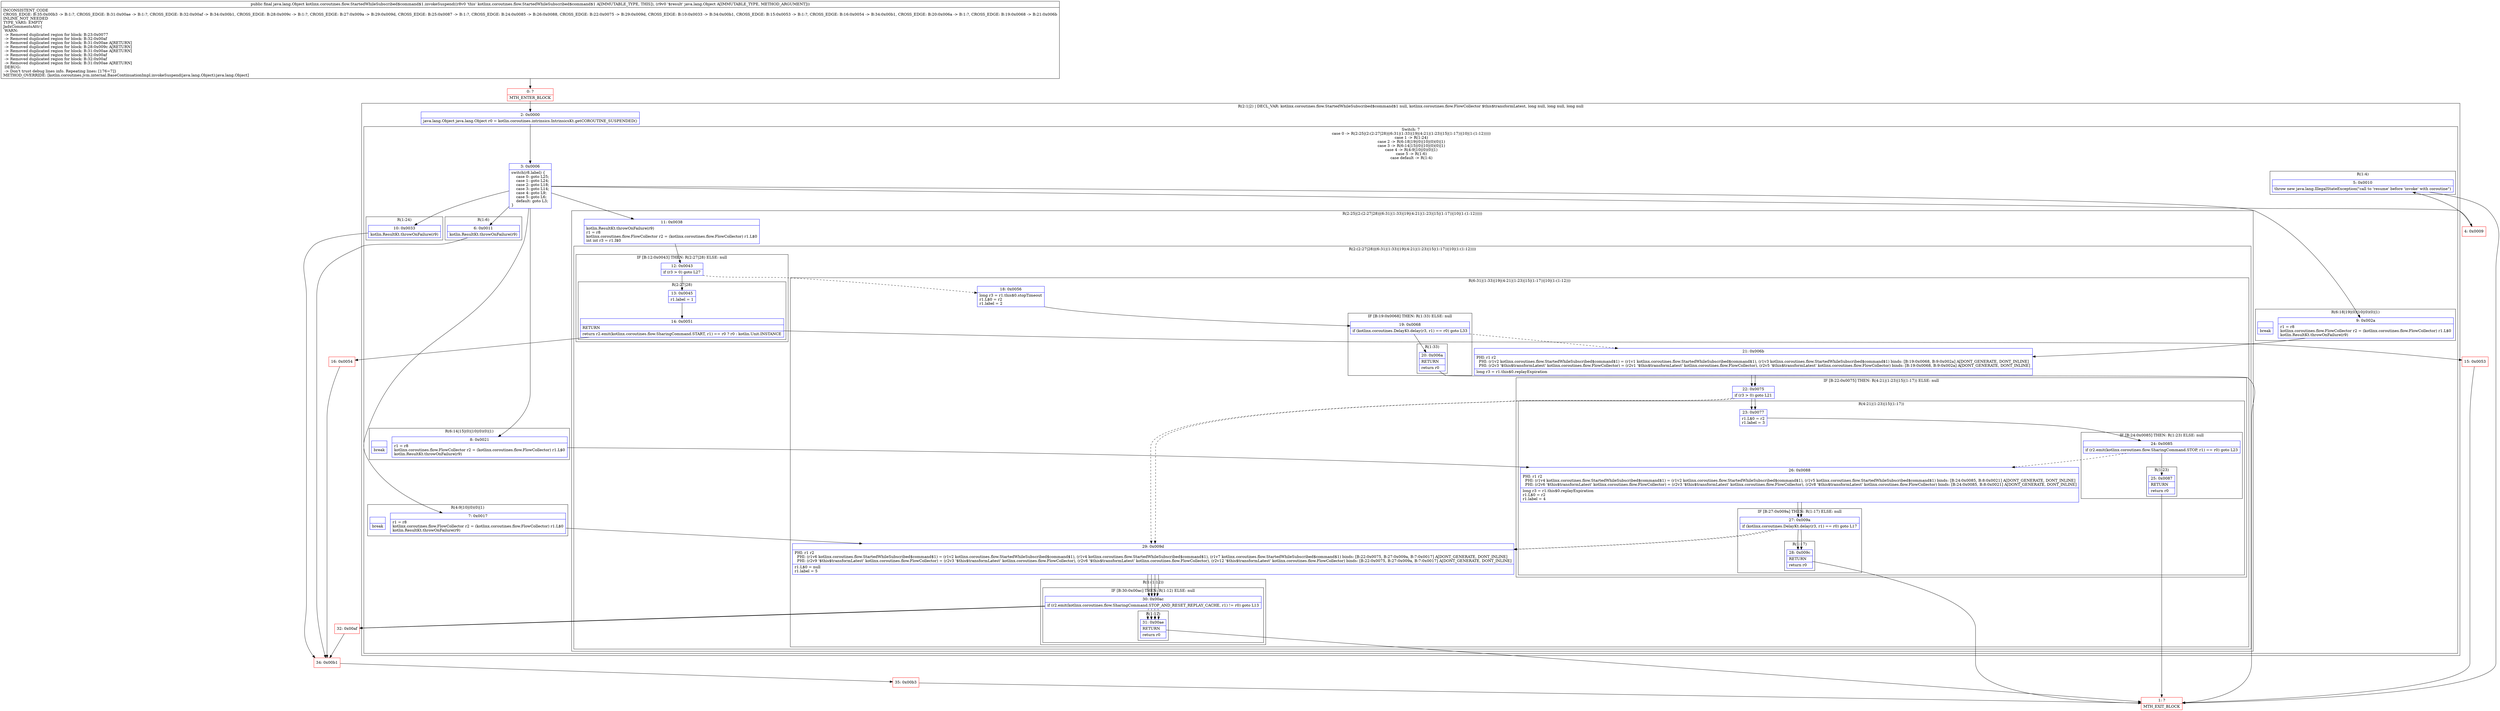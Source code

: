 digraph "CFG forkotlinx.coroutines.flow.StartedWhileSubscribed$command$1.invokeSuspend(Ljava\/lang\/Object;)Ljava\/lang\/Object;" {
subgraph cluster_Region_841939510 {
label = "R(2:1|2) | DECL_VAR: kotlinx.coroutines.flow.StartedWhileSubscribed$command$1 null, kotlinx.coroutines.flow.FlowCollector $this$transformLatest, long null, long null, long null\l";
node [shape=record,color=blue];
Node_2 [shape=record,label="{2\:\ 0x0000|java.lang.Object java.lang.Object r0 = kotlin.coroutines.intrinsics.IntrinsicsKt.getCOROUTINE_SUSPENDED()\l}"];
subgraph cluster_SwitchRegion_1626712131 {
label = "Switch: 7
 case 0 -> R(2:25|(2:(2:27|28)|(6:31|(1:33)|19|(4:21|(1:23)|15|(1:17))|10|(1:(1:12)))))
 case 1 -> R(1:24)
 case 2 -> R(6:18|19|(0)|10|(0)(0)|1)
 case 3 -> R(6:14|15|(0)|10|(0)(0)|1)
 case 4 -> R(4:9|10|(0)(0)|1)
 case 5 -> R(1:6)
 case default -> R(1:4)";
node [shape=record,color=blue];
Node_3 [shape=record,label="{3\:\ 0x0006|switch(r8.label) \{\l    case 0: goto L25;\l    case 1: goto L24;\l    case 2: goto L18;\l    case 3: goto L14;\l    case 4: goto L9;\l    case 5: goto L6;\l    default: goto L3;\l\}\l}"];
subgraph cluster_Region_399860351 {
label = "R(2:25|(2:(2:27|28)|(6:31|(1:33)|19|(4:21|(1:23)|15|(1:17))|10|(1:(1:12)))))";
node [shape=record,color=blue];
Node_11 [shape=record,label="{11\:\ 0x0038|kotlin.ResultKt.throwOnFailure(r9)\lr1 = r8\lkotlinx.coroutines.flow.FlowCollector r2 = (kotlinx.coroutines.flow.FlowCollector) r1.L$0\lint int r3 = r1.I$0\l}"];
subgraph cluster_Region_1464379346 {
label = "R(2:(2:27|28)|(6:31|(1:33)|19|(4:21|(1:23)|15|(1:17))|10|(1:(1:12))))";
node [shape=record,color=blue];
subgraph cluster_IfRegion_1744121030 {
label = "IF [B:12:0x0043] THEN: R(2:27|28) ELSE: null";
node [shape=record,color=blue];
Node_12 [shape=record,label="{12\:\ 0x0043|if (r3 \> 0) goto L27\l}"];
subgraph cluster_Region_908472107 {
label = "R(2:27|28)";
node [shape=record,color=blue];
Node_13 [shape=record,label="{13\:\ 0x0045|r1.label = 1\l}"];
Node_14 [shape=record,label="{14\:\ 0x0051|RETURN\l|return r2.emit(kotlinx.coroutines.flow.SharingCommand.START, r1) == r0 ? r0 : kotlin.Unit.INSTANCE\l}"];
}
}
subgraph cluster_Region_604516436 {
label = "R(6:31|(1:33)|19|(4:21|(1:23)|15|(1:17))|10|(1:(1:12)))";
node [shape=record,color=blue];
Node_18 [shape=record,label="{18\:\ 0x0056|long r3 = r1.this$0.stopTimeout\lr1.L$0 = r2\lr1.label = 2\l}"];
subgraph cluster_IfRegion_180609140 {
label = "IF [B:19:0x0068] THEN: R(1:33) ELSE: null";
node [shape=record,color=blue];
Node_19 [shape=record,label="{19\:\ 0x0068|if (kotlinx.coroutines.DelayKt.delay(r3, r1) == r0) goto L33\l}"];
subgraph cluster_Region_557646638 {
label = "R(1:33)";
node [shape=record,color=blue];
Node_20 [shape=record,label="{20\:\ 0x006a|RETURN\l|return r0\l}"];
}
}
Node_21 [shape=record,label="{21\:\ 0x006b|PHI: r1 r2 \l  PHI: (r1v2 kotlinx.coroutines.flow.StartedWhileSubscribed$command$1) = (r1v1 kotlinx.coroutines.flow.StartedWhileSubscribed$command$1), (r1v3 kotlinx.coroutines.flow.StartedWhileSubscribed$command$1) binds: [B:19:0x0068, B:9:0x002a] A[DONT_GENERATE, DONT_INLINE]\l  PHI: (r2v3 '$this$transformLatest' kotlinx.coroutines.flow.FlowCollector) = (r2v1 '$this$transformLatest' kotlinx.coroutines.flow.FlowCollector), (r2v5 '$this$transformLatest' kotlinx.coroutines.flow.FlowCollector) binds: [B:19:0x0068, B:9:0x002a] A[DONT_GENERATE, DONT_INLINE]\l|long r3 = r1.this$0.replayExpiration\l}"];
subgraph cluster_IfRegion_2138421989 {
label = "IF [B:22:0x0075] THEN: R(4:21|(1:23)|15|(1:17)) ELSE: null";
node [shape=record,color=blue];
Node_22 [shape=record,label="{22\:\ 0x0075|if (r3 \> 0) goto L21\l}"];
subgraph cluster_Region_291311384 {
label = "R(4:21|(1:23)|15|(1:17))";
node [shape=record,color=blue];
Node_23 [shape=record,label="{23\:\ 0x0077|r1.L$0 = r2\lr1.label = 3\l}"];
subgraph cluster_IfRegion_1686610549 {
label = "IF [B:24:0x0085] THEN: R(1:23) ELSE: null";
node [shape=record,color=blue];
Node_24 [shape=record,label="{24\:\ 0x0085|if (r2.emit(kotlinx.coroutines.flow.SharingCommand.STOP, r1) == r0) goto L23\l}"];
subgraph cluster_Region_1675597497 {
label = "R(1:23)";
node [shape=record,color=blue];
Node_25 [shape=record,label="{25\:\ 0x0087|RETURN\l|return r0\l}"];
}
}
Node_26 [shape=record,label="{26\:\ 0x0088|PHI: r1 r2 \l  PHI: (r1v4 kotlinx.coroutines.flow.StartedWhileSubscribed$command$1) = (r1v2 kotlinx.coroutines.flow.StartedWhileSubscribed$command$1), (r1v5 kotlinx.coroutines.flow.StartedWhileSubscribed$command$1) binds: [B:24:0x0085, B:8:0x0021] A[DONT_GENERATE, DONT_INLINE]\l  PHI: (r2v6 '$this$transformLatest' kotlinx.coroutines.flow.FlowCollector) = (r2v3 '$this$transformLatest' kotlinx.coroutines.flow.FlowCollector), (r2v8 '$this$transformLatest' kotlinx.coroutines.flow.FlowCollector) binds: [B:24:0x0085, B:8:0x0021] A[DONT_GENERATE, DONT_INLINE]\l|long r3 = r1.this$0.replayExpiration\lr1.L$0 = r2\lr1.label = 4\l}"];
subgraph cluster_IfRegion_1988758262 {
label = "IF [B:27:0x009a] THEN: R(1:17) ELSE: null";
node [shape=record,color=blue];
Node_27 [shape=record,label="{27\:\ 0x009a|if (kotlinx.coroutines.DelayKt.delay(r3, r1) == r0) goto L17\l}"];
subgraph cluster_Region_1072124794 {
label = "R(1:17)";
node [shape=record,color=blue];
Node_28 [shape=record,label="{28\:\ 0x009c|RETURN\l|return r0\l}"];
}
}
}
}
Node_29 [shape=record,label="{29\:\ 0x009d|PHI: r1 r2 \l  PHI: (r1v6 kotlinx.coroutines.flow.StartedWhileSubscribed$command$1) = (r1v2 kotlinx.coroutines.flow.StartedWhileSubscribed$command$1), (r1v4 kotlinx.coroutines.flow.StartedWhileSubscribed$command$1), (r1v7 kotlinx.coroutines.flow.StartedWhileSubscribed$command$1) binds: [B:22:0x0075, B:27:0x009a, B:7:0x0017] A[DONT_GENERATE, DONT_INLINE]\l  PHI: (r2v9 '$this$transformLatest' kotlinx.coroutines.flow.FlowCollector) = (r2v3 '$this$transformLatest' kotlinx.coroutines.flow.FlowCollector), (r2v6 '$this$transformLatest' kotlinx.coroutines.flow.FlowCollector), (r2v12 '$this$transformLatest' kotlinx.coroutines.flow.FlowCollector) binds: [B:22:0x0075, B:27:0x009a, B:7:0x0017] A[DONT_GENERATE, DONT_INLINE]\l|r1.L$0 = null\lr1.label = 5\l}"];
subgraph cluster_Region_688506123 {
label = "R(1:(1:12))";
node [shape=record,color=blue];
subgraph cluster_IfRegion_1722469113 {
label = "IF [B:30:0x00ac] THEN: R(1:12) ELSE: null";
node [shape=record,color=blue];
Node_30 [shape=record,label="{30\:\ 0x00ac|if (r2.emit(kotlinx.coroutines.flow.SharingCommand.STOP_AND_RESET_REPLAY_CACHE, r1) != r0) goto L13\l}"];
subgraph cluster_Region_2044715723 {
label = "R(1:12)";
node [shape=record,color=blue];
Node_31 [shape=record,label="{31\:\ 0x00ae|RETURN\l|return r0\l}"];
}
}
}
}
}
}
subgraph cluster_Region_1226916456 {
label = "R(1:24)";
node [shape=record,color=blue];
Node_10 [shape=record,label="{10\:\ 0x0033|kotlin.ResultKt.throwOnFailure(r9)\l}"];
}
subgraph cluster_Region_642559570 {
label = "R(6:18|19|(0)|10|(0)(0)|1)";
node [shape=record,color=blue];
Node_9 [shape=record,label="{9\:\ 0x002a|r1 = r8\lkotlinx.coroutines.flow.FlowCollector r2 = (kotlinx.coroutines.flow.FlowCollector) r1.L$0\lkotlin.ResultKt.throwOnFailure(r9)\l}"];
Node_21 [shape=record,label="{21\:\ 0x006b|PHI: r1 r2 \l  PHI: (r1v2 kotlinx.coroutines.flow.StartedWhileSubscribed$command$1) = (r1v1 kotlinx.coroutines.flow.StartedWhileSubscribed$command$1), (r1v3 kotlinx.coroutines.flow.StartedWhileSubscribed$command$1) binds: [B:19:0x0068, B:9:0x002a] A[DONT_GENERATE, DONT_INLINE]\l  PHI: (r2v3 '$this$transformLatest' kotlinx.coroutines.flow.FlowCollector) = (r2v1 '$this$transformLatest' kotlinx.coroutines.flow.FlowCollector), (r2v5 '$this$transformLatest' kotlinx.coroutines.flow.FlowCollector) binds: [B:19:0x0068, B:9:0x002a] A[DONT_GENERATE, DONT_INLINE]\l|long r3 = r1.this$0.replayExpiration\l}"];
subgraph cluster_IfRegion_1602263858 {
label = "IF [B:22:0x0075] THEN: R(0) ELSE: null";
node [shape=record,color=blue];
Node_22 [shape=record,label="{22\:\ 0x0075|if (r3 \> 0) goto L21\l}"];
subgraph cluster_Region_81480895 {
label = "R(0)";
node [shape=record,color=blue];
}
}
Node_29 [shape=record,label="{29\:\ 0x009d|PHI: r1 r2 \l  PHI: (r1v6 kotlinx.coroutines.flow.StartedWhileSubscribed$command$1) = (r1v2 kotlinx.coroutines.flow.StartedWhileSubscribed$command$1), (r1v4 kotlinx.coroutines.flow.StartedWhileSubscribed$command$1), (r1v7 kotlinx.coroutines.flow.StartedWhileSubscribed$command$1) binds: [B:22:0x0075, B:27:0x009a, B:7:0x0017] A[DONT_GENERATE, DONT_INLINE]\l  PHI: (r2v9 '$this$transformLatest' kotlinx.coroutines.flow.FlowCollector) = (r2v3 '$this$transformLatest' kotlinx.coroutines.flow.FlowCollector), (r2v6 '$this$transformLatest' kotlinx.coroutines.flow.FlowCollector), (r2v12 '$this$transformLatest' kotlinx.coroutines.flow.FlowCollector) binds: [B:22:0x0075, B:27:0x009a, B:7:0x0017] A[DONT_GENERATE, DONT_INLINE]\l|r1.L$0 = null\lr1.label = 5\l}"];
subgraph cluster_IfRegion_1596234428 {
label = "IF [B:30:0x00ac] THEN: R(0) ELSE: R(0)";
node [shape=record,color=blue];
Node_30 [shape=record,label="{30\:\ 0x00ac|if (r2.emit(kotlinx.coroutines.flow.SharingCommand.STOP_AND_RESET_REPLAY_CACHE, r1) != r0) goto L13\l}"];
subgraph cluster_Region_373231041 {
label = "R(0)";
node [shape=record,color=blue];
}
subgraph cluster_Region_1903797136 {
label = "R(0)";
node [shape=record,color=blue];
}
}
Node_InsnContainer_839421397 [shape=record,label="{|break\l}"];
}
subgraph cluster_Region_1214408856 {
label = "R(6:14|15|(0)|10|(0)(0)|1)";
node [shape=record,color=blue];
Node_8 [shape=record,label="{8\:\ 0x0021|r1 = r8\lkotlinx.coroutines.flow.FlowCollector r2 = (kotlinx.coroutines.flow.FlowCollector) r1.L$0\lkotlin.ResultKt.throwOnFailure(r9)\l}"];
Node_26 [shape=record,label="{26\:\ 0x0088|PHI: r1 r2 \l  PHI: (r1v4 kotlinx.coroutines.flow.StartedWhileSubscribed$command$1) = (r1v2 kotlinx.coroutines.flow.StartedWhileSubscribed$command$1), (r1v5 kotlinx.coroutines.flow.StartedWhileSubscribed$command$1) binds: [B:24:0x0085, B:8:0x0021] A[DONT_GENERATE, DONT_INLINE]\l  PHI: (r2v6 '$this$transformLatest' kotlinx.coroutines.flow.FlowCollector) = (r2v3 '$this$transformLatest' kotlinx.coroutines.flow.FlowCollector), (r2v8 '$this$transformLatest' kotlinx.coroutines.flow.FlowCollector) binds: [B:24:0x0085, B:8:0x0021] A[DONT_GENERATE, DONT_INLINE]\l|long r3 = r1.this$0.replayExpiration\lr1.L$0 = r2\lr1.label = 4\l}"];
subgraph cluster_IfRegion_1516076705 {
label = "IF [B:27:0x009a] THEN: R(0) ELSE: null";
node [shape=record,color=blue];
Node_27 [shape=record,label="{27\:\ 0x009a|if (kotlinx.coroutines.DelayKt.delay(r3, r1) == r0) goto L17\l}"];
subgraph cluster_Region_1818792351 {
label = "R(0)";
node [shape=record,color=blue];
}
}
Node_29 [shape=record,label="{29\:\ 0x009d|PHI: r1 r2 \l  PHI: (r1v6 kotlinx.coroutines.flow.StartedWhileSubscribed$command$1) = (r1v2 kotlinx.coroutines.flow.StartedWhileSubscribed$command$1), (r1v4 kotlinx.coroutines.flow.StartedWhileSubscribed$command$1), (r1v7 kotlinx.coroutines.flow.StartedWhileSubscribed$command$1) binds: [B:22:0x0075, B:27:0x009a, B:7:0x0017] A[DONT_GENERATE, DONT_INLINE]\l  PHI: (r2v9 '$this$transformLatest' kotlinx.coroutines.flow.FlowCollector) = (r2v3 '$this$transformLatest' kotlinx.coroutines.flow.FlowCollector), (r2v6 '$this$transformLatest' kotlinx.coroutines.flow.FlowCollector), (r2v12 '$this$transformLatest' kotlinx.coroutines.flow.FlowCollector) binds: [B:22:0x0075, B:27:0x009a, B:7:0x0017] A[DONT_GENERATE, DONT_INLINE]\l|r1.L$0 = null\lr1.label = 5\l}"];
subgraph cluster_IfRegion_1779472913 {
label = "IF [B:30:0x00ac] THEN: R(0) ELSE: R(0)";
node [shape=record,color=blue];
Node_30 [shape=record,label="{30\:\ 0x00ac|if (r2.emit(kotlinx.coroutines.flow.SharingCommand.STOP_AND_RESET_REPLAY_CACHE, r1) != r0) goto L13\l}"];
subgraph cluster_Region_39307478 {
label = "R(0)";
node [shape=record,color=blue];
}
subgraph cluster_Region_1041141295 {
label = "R(0)";
node [shape=record,color=blue];
}
}
Node_InsnContainer_1218365982 [shape=record,label="{|break\l}"];
}
subgraph cluster_Region_1527737154 {
label = "R(4:9|10|(0)(0)|1)";
node [shape=record,color=blue];
Node_7 [shape=record,label="{7\:\ 0x0017|r1 = r8\lkotlinx.coroutines.flow.FlowCollector r2 = (kotlinx.coroutines.flow.FlowCollector) r1.L$0\lkotlin.ResultKt.throwOnFailure(r9)\l}"];
Node_29 [shape=record,label="{29\:\ 0x009d|PHI: r1 r2 \l  PHI: (r1v6 kotlinx.coroutines.flow.StartedWhileSubscribed$command$1) = (r1v2 kotlinx.coroutines.flow.StartedWhileSubscribed$command$1), (r1v4 kotlinx.coroutines.flow.StartedWhileSubscribed$command$1), (r1v7 kotlinx.coroutines.flow.StartedWhileSubscribed$command$1) binds: [B:22:0x0075, B:27:0x009a, B:7:0x0017] A[DONT_GENERATE, DONT_INLINE]\l  PHI: (r2v9 '$this$transformLatest' kotlinx.coroutines.flow.FlowCollector) = (r2v3 '$this$transformLatest' kotlinx.coroutines.flow.FlowCollector), (r2v6 '$this$transformLatest' kotlinx.coroutines.flow.FlowCollector), (r2v12 '$this$transformLatest' kotlinx.coroutines.flow.FlowCollector) binds: [B:22:0x0075, B:27:0x009a, B:7:0x0017] A[DONT_GENERATE, DONT_INLINE]\l|r1.L$0 = null\lr1.label = 5\l}"];
subgraph cluster_IfRegion_1826612258 {
label = "IF [B:30:0x00ac] THEN: R(0) ELSE: R(0)";
node [shape=record,color=blue];
Node_30 [shape=record,label="{30\:\ 0x00ac|if (r2.emit(kotlinx.coroutines.flow.SharingCommand.STOP_AND_RESET_REPLAY_CACHE, r1) != r0) goto L13\l}"];
subgraph cluster_Region_1616011003 {
label = "R(0)";
node [shape=record,color=blue];
}
subgraph cluster_Region_1560226655 {
label = "R(0)";
node [shape=record,color=blue];
}
}
Node_InsnContainer_382380313 [shape=record,label="{|break\l}"];
}
subgraph cluster_Region_674914276 {
label = "R(1:6)";
node [shape=record,color=blue];
Node_6 [shape=record,label="{6\:\ 0x0011|kotlin.ResultKt.throwOnFailure(r9)\l}"];
}
subgraph cluster_Region_1525512606 {
label = "R(1:4)";
node [shape=record,color=blue];
Node_5 [shape=record,label="{5\:\ 0x0010|throw new java.lang.IllegalStateException(\"call to 'resume' before 'invoke' with coroutine\")\l}"];
}
}
}
Node_0 [shape=record,color=red,label="{0\:\ ?|MTH_ENTER_BLOCK\l}"];
Node_4 [shape=record,color=red,label="{4\:\ 0x0009}"];
Node_1 [shape=record,color=red,label="{1\:\ ?|MTH_EXIT_BLOCK\l}"];
Node_34 [shape=record,color=red,label="{34\:\ 0x00b1}"];
Node_35 [shape=record,color=red,label="{35\:\ 0x00b3}"];
Node_32 [shape=record,color=red,label="{32\:\ 0x00af}"];
Node_15 [shape=record,color=red,label="{15\:\ 0x0053}"];
Node_16 [shape=record,color=red,label="{16\:\ 0x0054}"];
MethodNode[shape=record,label="{public final java.lang.Object kotlinx.coroutines.flow.StartedWhileSubscribed$command$1.invokeSuspend((r8v0 'this' kotlinx.coroutines.flow.StartedWhileSubscribed$command$1 A[IMMUTABLE_TYPE, THIS]), (r9v0 '$result' java.lang.Object A[IMMUTABLE_TYPE, METHOD_ARGUMENT]))  | INCONSISTENT_CODE\lCROSS_EDGE: B:35:0x00b3 \-\> B:1:?, CROSS_EDGE: B:31:0x00ae \-\> B:1:?, CROSS_EDGE: B:32:0x00af \-\> B:34:0x00b1, CROSS_EDGE: B:28:0x009c \-\> B:1:?, CROSS_EDGE: B:27:0x009a \-\> B:29:0x009d, CROSS_EDGE: B:25:0x0087 \-\> B:1:?, CROSS_EDGE: B:24:0x0085 \-\> B:26:0x0088, CROSS_EDGE: B:22:0x0075 \-\> B:29:0x009d, CROSS_EDGE: B:10:0x0033 \-\> B:34:0x00b1, CROSS_EDGE: B:15:0x0053 \-\> B:1:?, CROSS_EDGE: B:16:0x0054 \-\> B:34:0x00b1, CROSS_EDGE: B:20:0x006a \-\> B:1:?, CROSS_EDGE: B:19:0x0068 \-\> B:21:0x006b\lINLINE_NOT_NEEDED\lTYPE_VARS: EMPTY\lJadxCommentsAttr\{\l WARN: \l \-\> Removed duplicated region for block: B:23:0x0077 \l \-\> Removed duplicated region for block: B:32:0x00af \l \-\> Removed duplicated region for block: B:31:0x00ae A[RETURN]\l \-\> Removed duplicated region for block: B:28:0x009c A[RETURN]\l \-\> Removed duplicated region for block: B:31:0x00ae A[RETURN]\l \-\> Removed duplicated region for block: B:32:0x00af \l \-\> Removed duplicated region for block: B:32:0x00af \l \-\> Removed duplicated region for block: B:31:0x00ae A[RETURN]\l DEBUG: \l \-\> Don't trust debug lines info. Repeating lines: [176=7]\}\lMETHOD_OVERRIDE: [kotlin.coroutines.jvm.internal.BaseContinuationImpl.invokeSuspend(java.lang.Object):java.lang.Object]\l}"];
MethodNode -> Node_0;Node_2 -> Node_3;
Node_3 -> Node_4;
Node_3 -> Node_6;
Node_3 -> Node_7;
Node_3 -> Node_8;
Node_3 -> Node_9;
Node_3 -> Node_10;
Node_3 -> Node_11;
Node_11 -> Node_12;
Node_12 -> Node_13;
Node_12 -> Node_18[style=dashed];
Node_13 -> Node_14;
Node_14 -> Node_15;
Node_14 -> Node_16;
Node_18 -> Node_19;
Node_19 -> Node_20;
Node_19 -> Node_21[style=dashed];
Node_20 -> Node_1;
Node_21 -> Node_22;
Node_22 -> Node_23;
Node_22 -> Node_29[style=dashed];
Node_23 -> Node_24;
Node_24 -> Node_25;
Node_24 -> Node_26[style=dashed];
Node_25 -> Node_1;
Node_26 -> Node_27;
Node_27 -> Node_28;
Node_27 -> Node_29[style=dashed];
Node_28 -> Node_1;
Node_29 -> Node_30;
Node_30 -> Node_31[style=dashed];
Node_30 -> Node_32;
Node_31 -> Node_1;
Node_10 -> Node_34;
Node_9 -> Node_21;
Node_21 -> Node_22;
Node_22 -> Node_23;
Node_22 -> Node_29[style=dashed];
Node_29 -> Node_30;
Node_30 -> Node_31[style=dashed];
Node_30 -> Node_32;
Node_8 -> Node_26;
Node_26 -> Node_27;
Node_27 -> Node_28;
Node_27 -> Node_29[style=dashed];
Node_29 -> Node_30;
Node_30 -> Node_31[style=dashed];
Node_30 -> Node_32;
Node_7 -> Node_29;
Node_29 -> Node_30;
Node_30 -> Node_31[style=dashed];
Node_30 -> Node_32;
Node_6 -> Node_34;
Node_5 -> Node_1;
Node_0 -> Node_2;
Node_4 -> Node_5;
Node_34 -> Node_35;
Node_35 -> Node_1;
Node_32 -> Node_34;
Node_15 -> Node_1;
Node_16 -> Node_34;
}

